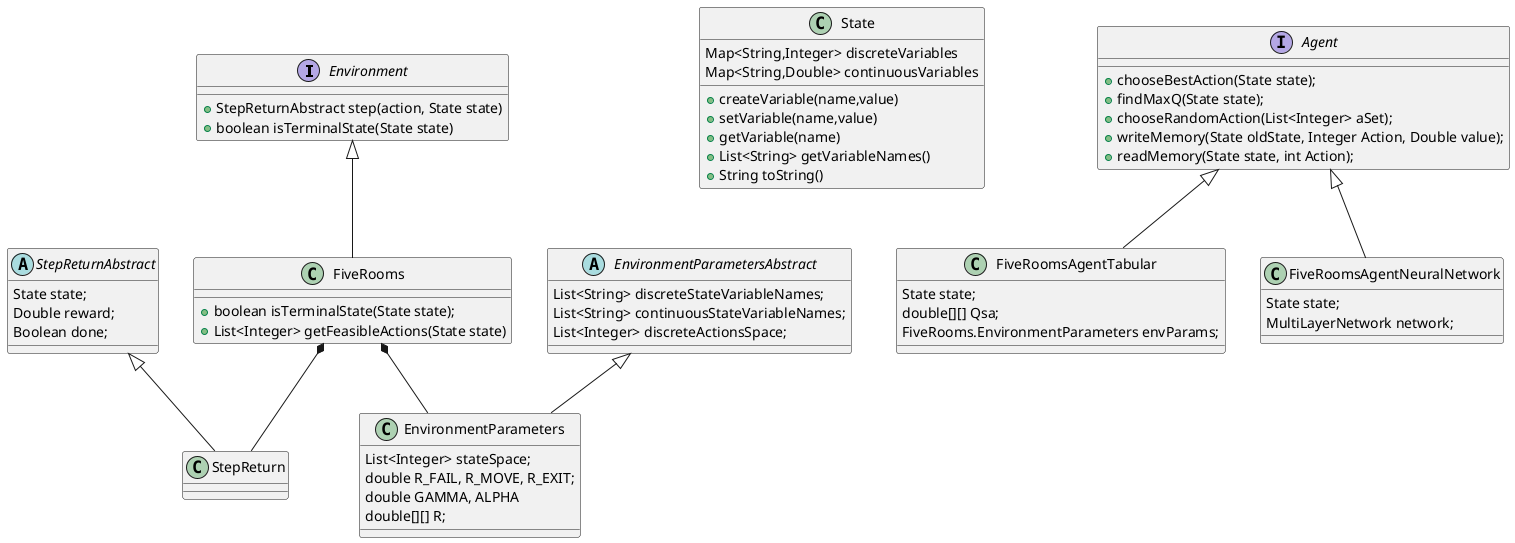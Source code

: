@startuml
'https://plantuml.com/class-diagram


interface Environment {
+ StepReturnAbstract step(action, State state)
+ boolean isTerminalState(State state)
}

abstract class StepReturnAbstract  {
State state;
Double reward;
Boolean done;
 }

 abstract class EnvironmentParametersAbstract  {
 List<String> discreteStateVariableNames;
 List<String> continuousStateVariableNames;
 List<Integer> discreteActionsSpace;
  }


class StepReturn {
}

class EnvironmentParameters {
List<Integer> stateSpace;
double R_FAIL, R_MOVE, R_EXIT;
double GAMMA, ALPHA
double[][] R;


}

class FiveRooms {
+ boolean isTerminalState(State state);
+ List<Integer> getFeasibleActions(State state)

}

class State {
Map<String,Integer> discreteVariables
Map<String,Double> continuousVariables

+createVariable(name,value)
+setVariable(name,value)
+getVariable(name)
+List<String> getVariableNames()
+String toString()
}


Environment  <|-- FiveRooms


FiveRooms *-- StepReturn
FiveRooms *-- EnvironmentParameters

StepReturnAbstract  <|-- StepReturn
EnvironmentParametersAbstract  <|-- EnvironmentParameters

interface Agent {
    + chooseBestAction(State state);
    + findMaxQ(State state);
    + chooseRandomAction(List<Integer> aSet);
    + writeMemory(State oldState, Integer Action, Double value);
    + readMemory(State state, int Action);
}

class FiveRoomsAgentTabular {
State state;
double[][] Qsa;
FiveRooms.EnvironmentParameters envParams;
}

class FiveRoomsAgentNeuralNetwork {
State state;
MultiLayerNetwork network;
}

Agent  <|-- FiveRoomsAgentTabular
Agent  <|-- FiveRoomsAgentNeuralNetwork



@enduml